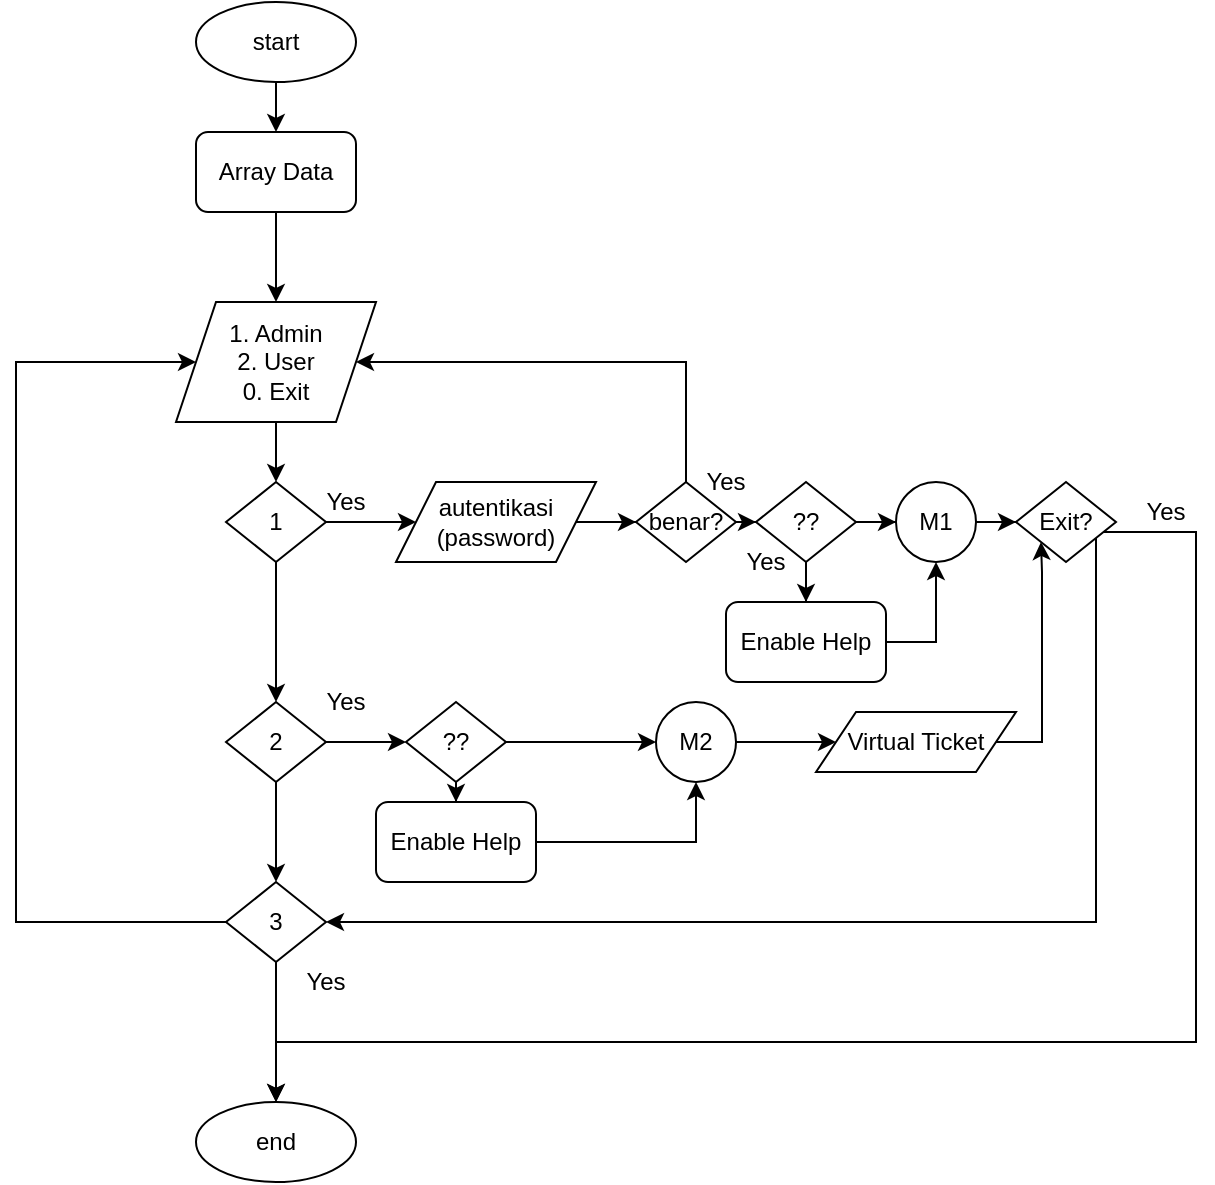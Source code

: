 <mxfile version="15.5.5" type="github" pages="2">
  <diagram id="hb6NsM7nAMPG9iKG7rpU" name="Page-1">
    <mxGraphModel dx="950" dy="441" grid="1" gridSize="10" guides="1" tooltips="1" connect="1" arrows="1" fold="1" page="1" pageScale="1" pageWidth="850" pageHeight="1100" math="0" shadow="0">
      <root>
        <mxCell id="0" />
        <mxCell id="1" parent="0" />
        <mxCell id="vosuJRXYaA8_VXcrHYac-3" style="edgeStyle=orthogonalEdgeStyle;rounded=0;orthogonalLoop=1;jettySize=auto;html=1;entryX=0.5;entryY=0;entryDx=0;entryDy=0;" parent="1" source="eCmKjQ0upBn9_kmeyqOr-1" target="vosuJRXYaA8_VXcrHYac-1" edge="1">
          <mxGeometry relative="1" as="geometry" />
        </mxCell>
        <mxCell id="eCmKjQ0upBn9_kmeyqOr-1" value="start" style="ellipse;whiteSpace=wrap;html=1;" parent="1" vertex="1">
          <mxGeometry x="240" y="70" width="80" height="40" as="geometry" />
        </mxCell>
        <mxCell id="eCmKjQ0upBn9_kmeyqOr-2" value="end" style="ellipse;whiteSpace=wrap;html=1;" parent="1" vertex="1">
          <mxGeometry x="240" y="620" width="80" height="40" as="geometry" />
        </mxCell>
        <mxCell id="Pv-iLYCdN-UV9PzMXZFo-1" style="edgeStyle=orthogonalEdgeStyle;rounded=0;orthogonalLoop=1;jettySize=auto;html=1;" edge="1" parent="1" source="vosuJRXYaA8_VXcrHYac-1" target="vosuJRXYaA8_VXcrHYac-2">
          <mxGeometry relative="1" as="geometry" />
        </mxCell>
        <mxCell id="vosuJRXYaA8_VXcrHYac-1" value="Array Data" style="rounded=1;whiteSpace=wrap;html=1;" parent="1" vertex="1">
          <mxGeometry x="240" y="135" width="80" height="40" as="geometry" />
        </mxCell>
        <mxCell id="vosuJRXYaA8_VXcrHYac-7" style="edgeStyle=orthogonalEdgeStyle;rounded=0;orthogonalLoop=1;jettySize=auto;html=1;entryX=0.5;entryY=0;entryDx=0;entryDy=0;" parent="1" source="vosuJRXYaA8_VXcrHYac-2" target="vosuJRXYaA8_VXcrHYac-4" edge="1">
          <mxGeometry relative="1" as="geometry" />
        </mxCell>
        <mxCell id="vosuJRXYaA8_VXcrHYac-2" value="1. Admin&lt;br&gt;2. User&lt;br&gt;0. Exit" style="shape=parallelogram;perimeter=parallelogramPerimeter;whiteSpace=wrap;html=1;fixedSize=1;" parent="1" vertex="1">
          <mxGeometry x="230" y="220" width="100" height="60" as="geometry" />
        </mxCell>
        <mxCell id="vosuJRXYaA8_VXcrHYac-8" style="edgeStyle=orthogonalEdgeStyle;rounded=0;orthogonalLoop=1;jettySize=auto;html=1;entryX=0.5;entryY=0;entryDx=0;entryDy=0;" parent="1" source="vosuJRXYaA8_VXcrHYac-4" target="vosuJRXYaA8_VXcrHYac-5" edge="1">
          <mxGeometry relative="1" as="geometry" />
        </mxCell>
        <mxCell id="vosuJRXYaA8_VXcrHYac-11" style="edgeStyle=orthogonalEdgeStyle;rounded=0;orthogonalLoop=1;jettySize=auto;html=1;" parent="1" source="vosuJRXYaA8_VXcrHYac-4" target="vosuJRXYaA8_VXcrHYac-10" edge="1">
          <mxGeometry relative="1" as="geometry" />
        </mxCell>
        <mxCell id="vosuJRXYaA8_VXcrHYac-4" value="1" style="rhombus;whiteSpace=wrap;html=1;" parent="1" vertex="1">
          <mxGeometry x="255" y="310" width="50" height="40" as="geometry" />
        </mxCell>
        <mxCell id="vosuJRXYaA8_VXcrHYac-9" style="edgeStyle=orthogonalEdgeStyle;rounded=0;orthogonalLoop=1;jettySize=auto;html=1;" parent="1" source="vosuJRXYaA8_VXcrHYac-5" target="vosuJRXYaA8_VXcrHYac-6" edge="1">
          <mxGeometry relative="1" as="geometry" />
        </mxCell>
        <mxCell id="nOQOWbLnpu32lXgDOBHC-3" style="edgeStyle=orthogonalEdgeStyle;rounded=0;orthogonalLoop=1;jettySize=auto;html=1;entryX=0;entryY=0.5;entryDx=0;entryDy=0;" parent="1" source="vosuJRXYaA8_VXcrHYac-5" target="vosuJRXYaA8_VXcrHYac-30" edge="1">
          <mxGeometry relative="1" as="geometry" />
        </mxCell>
        <mxCell id="vosuJRXYaA8_VXcrHYac-5" value="2" style="rhombus;whiteSpace=wrap;html=1;" parent="1" vertex="1">
          <mxGeometry x="255" y="420" width="50" height="40" as="geometry" />
        </mxCell>
        <mxCell id="vosuJRXYaA8_VXcrHYac-24" style="edgeStyle=orthogonalEdgeStyle;rounded=0;orthogonalLoop=1;jettySize=auto;html=1;" parent="1" source="vosuJRXYaA8_VXcrHYac-6" target="eCmKjQ0upBn9_kmeyqOr-2" edge="1">
          <mxGeometry relative="1" as="geometry" />
        </mxCell>
        <mxCell id="vosuJRXYaA8_VXcrHYac-25" style="edgeStyle=orthogonalEdgeStyle;rounded=0;orthogonalLoop=1;jettySize=auto;html=1;entryX=0;entryY=0.5;entryDx=0;entryDy=0;" parent="1" source="vosuJRXYaA8_VXcrHYac-6" target="vosuJRXYaA8_VXcrHYac-2" edge="1">
          <mxGeometry relative="1" as="geometry">
            <Array as="points">
              <mxPoint x="150" y="530" />
              <mxPoint x="150" y="250" />
            </Array>
          </mxGeometry>
        </mxCell>
        <mxCell id="vosuJRXYaA8_VXcrHYac-6" value="3" style="rhombus;whiteSpace=wrap;html=1;" parent="1" vertex="1">
          <mxGeometry x="255" y="510" width="50" height="40" as="geometry" />
        </mxCell>
        <mxCell id="vosuJRXYaA8_VXcrHYac-13" style="edgeStyle=orthogonalEdgeStyle;rounded=0;orthogonalLoop=1;jettySize=auto;html=1;entryX=0;entryY=0.5;entryDx=0;entryDy=0;" parent="1" source="vosuJRXYaA8_VXcrHYac-10" target="vosuJRXYaA8_VXcrHYac-12" edge="1">
          <mxGeometry relative="1" as="geometry" />
        </mxCell>
        <mxCell id="vosuJRXYaA8_VXcrHYac-10" value="autentikasi (password)" style="shape=parallelogram;perimeter=parallelogramPerimeter;whiteSpace=wrap;html=1;fixedSize=1;" parent="1" vertex="1">
          <mxGeometry x="340" y="310" width="100" height="40" as="geometry" />
        </mxCell>
        <mxCell id="vosuJRXYaA8_VXcrHYac-14" style="edgeStyle=orthogonalEdgeStyle;rounded=0;orthogonalLoop=1;jettySize=auto;html=1;entryX=1;entryY=0.5;entryDx=0;entryDy=0;" parent="1" source="vosuJRXYaA8_VXcrHYac-12" target="vosuJRXYaA8_VXcrHYac-2" edge="1">
          <mxGeometry relative="1" as="geometry">
            <Array as="points">
              <mxPoint x="485" y="250" />
            </Array>
          </mxGeometry>
        </mxCell>
        <mxCell id="nOQOWbLnpu32lXgDOBHC-9" value="" style="edgeStyle=orthogonalEdgeStyle;rounded=0;orthogonalLoop=1;jettySize=auto;html=1;" parent="1" source="vosuJRXYaA8_VXcrHYac-12" target="nOQOWbLnpu32lXgDOBHC-7" edge="1">
          <mxGeometry relative="1" as="geometry" />
        </mxCell>
        <mxCell id="vosuJRXYaA8_VXcrHYac-12" value="benar?" style="rhombus;whiteSpace=wrap;html=1;" parent="1" vertex="1">
          <mxGeometry x="460" y="310" width="50" height="40" as="geometry" />
        </mxCell>
        <mxCell id="vosuJRXYaA8_VXcrHYac-41" style="edgeStyle=orthogonalEdgeStyle;rounded=0;orthogonalLoop=1;jettySize=auto;html=1;entryX=0;entryY=0.5;entryDx=0;entryDy=0;" parent="1" source="vosuJRXYaA8_VXcrHYac-16" target="vosuJRXYaA8_VXcrHYac-40" edge="1">
          <mxGeometry relative="1" as="geometry" />
        </mxCell>
        <mxCell id="vosuJRXYaA8_VXcrHYac-16" value="M1" style="ellipse;whiteSpace=wrap;html=1;aspect=fixed;" parent="1" vertex="1">
          <mxGeometry x="590" y="310" width="40" height="40" as="geometry" />
        </mxCell>
        <mxCell id="vosuJRXYaA8_VXcrHYac-18" value="Yes" style="text;html=1;strokeColor=none;fillColor=none;align=center;verticalAlign=middle;whiteSpace=wrap;rounded=0;" parent="1" vertex="1">
          <mxGeometry x="490" y="300" width="30" height="20" as="geometry" />
        </mxCell>
        <mxCell id="vosuJRXYaA8_VXcrHYac-20" value="Yes" style="text;html=1;strokeColor=none;fillColor=none;align=center;verticalAlign=middle;whiteSpace=wrap;rounded=0;" parent="1" vertex="1">
          <mxGeometry x="300" y="310" width="30" height="20" as="geometry" />
        </mxCell>
        <mxCell id="vosuJRXYaA8_VXcrHYac-21" value="Yes" style="text;html=1;strokeColor=none;fillColor=none;align=center;verticalAlign=middle;whiteSpace=wrap;rounded=0;" parent="1" vertex="1">
          <mxGeometry x="300" y="410" width="30" height="20" as="geometry" />
        </mxCell>
        <mxCell id="vosuJRXYaA8_VXcrHYac-22" value="Yes" style="text;html=1;strokeColor=none;fillColor=none;align=center;verticalAlign=middle;whiteSpace=wrap;rounded=0;" parent="1" vertex="1">
          <mxGeometry x="290" y="550" width="30" height="20" as="geometry" />
        </mxCell>
        <mxCell id="nOQOWbLnpu32lXgDOBHC-18" style="edgeStyle=orthogonalEdgeStyle;rounded=0;orthogonalLoop=1;jettySize=auto;html=1;entryX=0;entryY=0.5;entryDx=0;entryDy=0;" parent="1" source="vosuJRXYaA8_VXcrHYac-23" target="vosuJRXYaA8_VXcrHYac-45" edge="1">
          <mxGeometry relative="1" as="geometry" />
        </mxCell>
        <mxCell id="vosuJRXYaA8_VXcrHYac-23" value="M2" style="ellipse;whiteSpace=wrap;html=1;aspect=fixed;" parent="1" vertex="1">
          <mxGeometry x="470" y="420" width="40" height="40" as="geometry" />
        </mxCell>
        <mxCell id="nOQOWbLnpu32lXgDOBHC-2" value="" style="edgeStyle=orthogonalEdgeStyle;rounded=0;orthogonalLoop=1;jettySize=auto;html=1;" parent="1" source="vosuJRXYaA8_VXcrHYac-30" target="vosuJRXYaA8_VXcrHYac-32" edge="1">
          <mxGeometry relative="1" as="geometry" />
        </mxCell>
        <mxCell id="nOQOWbLnpu32lXgDOBHC-4" style="edgeStyle=orthogonalEdgeStyle;rounded=0;orthogonalLoop=1;jettySize=auto;html=1;" parent="1" source="vosuJRXYaA8_VXcrHYac-30" target="vosuJRXYaA8_VXcrHYac-23" edge="1">
          <mxGeometry relative="1" as="geometry" />
        </mxCell>
        <mxCell id="vosuJRXYaA8_VXcrHYac-30" value="??" style="rhombus;whiteSpace=wrap;html=1;" parent="1" vertex="1">
          <mxGeometry x="345" y="420" width="50" height="40" as="geometry" />
        </mxCell>
        <mxCell id="nOQOWbLnpu32lXgDOBHC-5" style="edgeStyle=orthogonalEdgeStyle;rounded=0;orthogonalLoop=1;jettySize=auto;html=1;" parent="1" source="vosuJRXYaA8_VXcrHYac-32" target="vosuJRXYaA8_VXcrHYac-23" edge="1">
          <mxGeometry relative="1" as="geometry" />
        </mxCell>
        <mxCell id="vosuJRXYaA8_VXcrHYac-32" value="Enable Help" style="rounded=1;whiteSpace=wrap;html=1;" parent="1" vertex="1">
          <mxGeometry x="330" y="470" width="80" height="40" as="geometry" />
        </mxCell>
        <mxCell id="vosuJRXYaA8_VXcrHYac-42" style="edgeStyle=orthogonalEdgeStyle;rounded=0;orthogonalLoop=1;jettySize=auto;html=1;entryX=1;entryY=0.5;entryDx=0;entryDy=0;" parent="1" source="vosuJRXYaA8_VXcrHYac-40" target="vosuJRXYaA8_VXcrHYac-6" edge="1">
          <mxGeometry relative="1" as="geometry">
            <Array as="points">
              <mxPoint x="690" y="530" />
            </Array>
          </mxGeometry>
        </mxCell>
        <mxCell id="vosuJRXYaA8_VXcrHYac-43" style="edgeStyle=orthogonalEdgeStyle;rounded=0;orthogonalLoop=1;jettySize=auto;html=1;entryX=0.5;entryY=0;entryDx=0;entryDy=0;" parent="1" source="vosuJRXYaA8_VXcrHYac-40" target="eCmKjQ0upBn9_kmeyqOr-2" edge="1">
          <mxGeometry relative="1" as="geometry">
            <Array as="points">
              <mxPoint x="740" y="335" />
              <mxPoint x="740" y="590" />
              <mxPoint x="280" y="590" />
            </Array>
          </mxGeometry>
        </mxCell>
        <mxCell id="vosuJRXYaA8_VXcrHYac-40" value="Exit?" style="rhombus;whiteSpace=wrap;html=1;" parent="1" vertex="1">
          <mxGeometry x="650" y="310" width="50" height="40" as="geometry" />
        </mxCell>
        <mxCell id="vosuJRXYaA8_VXcrHYac-44" value="Yes" style="text;html=1;strokeColor=none;fillColor=none;align=center;verticalAlign=middle;whiteSpace=wrap;rounded=0;" parent="1" vertex="1">
          <mxGeometry x="710" y="315" width="30" height="20" as="geometry" />
        </mxCell>
        <mxCell id="vosuJRXYaA8_VXcrHYac-48" style="edgeStyle=orthogonalEdgeStyle;rounded=0;orthogonalLoop=1;jettySize=auto;html=1;entryX=0;entryY=1;entryDx=0;entryDy=0;" parent="1" source="vosuJRXYaA8_VXcrHYac-45" target="vosuJRXYaA8_VXcrHYac-40" edge="1">
          <mxGeometry relative="1" as="geometry">
            <Array as="points">
              <mxPoint x="663" y="440" />
              <mxPoint x="663" y="355" />
            </Array>
          </mxGeometry>
        </mxCell>
        <mxCell id="vosuJRXYaA8_VXcrHYac-45" value="Virtual Ticket" style="shape=parallelogram;perimeter=parallelogramPerimeter;whiteSpace=wrap;html=1;fixedSize=1;" parent="1" vertex="1">
          <mxGeometry x="550" y="425" width="100" height="30" as="geometry" />
        </mxCell>
        <mxCell id="nOQOWbLnpu32lXgDOBHC-10" style="edgeStyle=orthogonalEdgeStyle;rounded=0;orthogonalLoop=1;jettySize=auto;html=1;entryX=0;entryY=0.5;entryDx=0;entryDy=0;" parent="1" source="nOQOWbLnpu32lXgDOBHC-7" target="vosuJRXYaA8_VXcrHYac-16" edge="1">
          <mxGeometry relative="1" as="geometry" />
        </mxCell>
        <mxCell id="nOQOWbLnpu32lXgDOBHC-13" style="edgeStyle=orthogonalEdgeStyle;rounded=0;orthogonalLoop=1;jettySize=auto;html=1;entryX=0.5;entryY=0;entryDx=0;entryDy=0;" parent="1" source="nOQOWbLnpu32lXgDOBHC-7" target="nOQOWbLnpu32lXgDOBHC-12" edge="1">
          <mxGeometry relative="1" as="geometry" />
        </mxCell>
        <mxCell id="nOQOWbLnpu32lXgDOBHC-7" value="??" style="rhombus;whiteSpace=wrap;html=1;" parent="1" vertex="1">
          <mxGeometry x="520" y="310" width="50" height="40" as="geometry" />
        </mxCell>
        <mxCell id="nOQOWbLnpu32lXgDOBHC-11" value="Yes" style="text;html=1;strokeColor=none;fillColor=none;align=center;verticalAlign=middle;whiteSpace=wrap;rounded=0;" parent="1" vertex="1">
          <mxGeometry x="510" y="340" width="30" height="20" as="geometry" />
        </mxCell>
        <mxCell id="nOQOWbLnpu32lXgDOBHC-15" style="edgeStyle=orthogonalEdgeStyle;rounded=0;orthogonalLoop=1;jettySize=auto;html=1;" parent="1" source="nOQOWbLnpu32lXgDOBHC-12" target="vosuJRXYaA8_VXcrHYac-16" edge="1">
          <mxGeometry relative="1" as="geometry" />
        </mxCell>
        <mxCell id="nOQOWbLnpu32lXgDOBHC-12" value="Enable Help" style="rounded=1;whiteSpace=wrap;html=1;" parent="1" vertex="1">
          <mxGeometry x="505" y="370" width="80" height="40" as="geometry" />
        </mxCell>
      </root>
    </mxGraphModel>
  </diagram>
  <diagram id="3Ao4bJp269FtvJa_k522" name="Page-2">
    <mxGraphModel dx="1662" dy="772" grid="1" gridSize="10" guides="1" tooltips="1" connect="1" arrows="1" fold="1" page="1" pageScale="1" pageWidth="850" pageHeight="1100" math="0" shadow="0">
      <root>
        <mxCell id="AJvfLH4SdPfNCLHBaozL-0" />
        <mxCell id="AJvfLH4SdPfNCLHBaozL-1" parent="AJvfLH4SdPfNCLHBaozL-0" />
      </root>
    </mxGraphModel>
  </diagram>
</mxfile>
